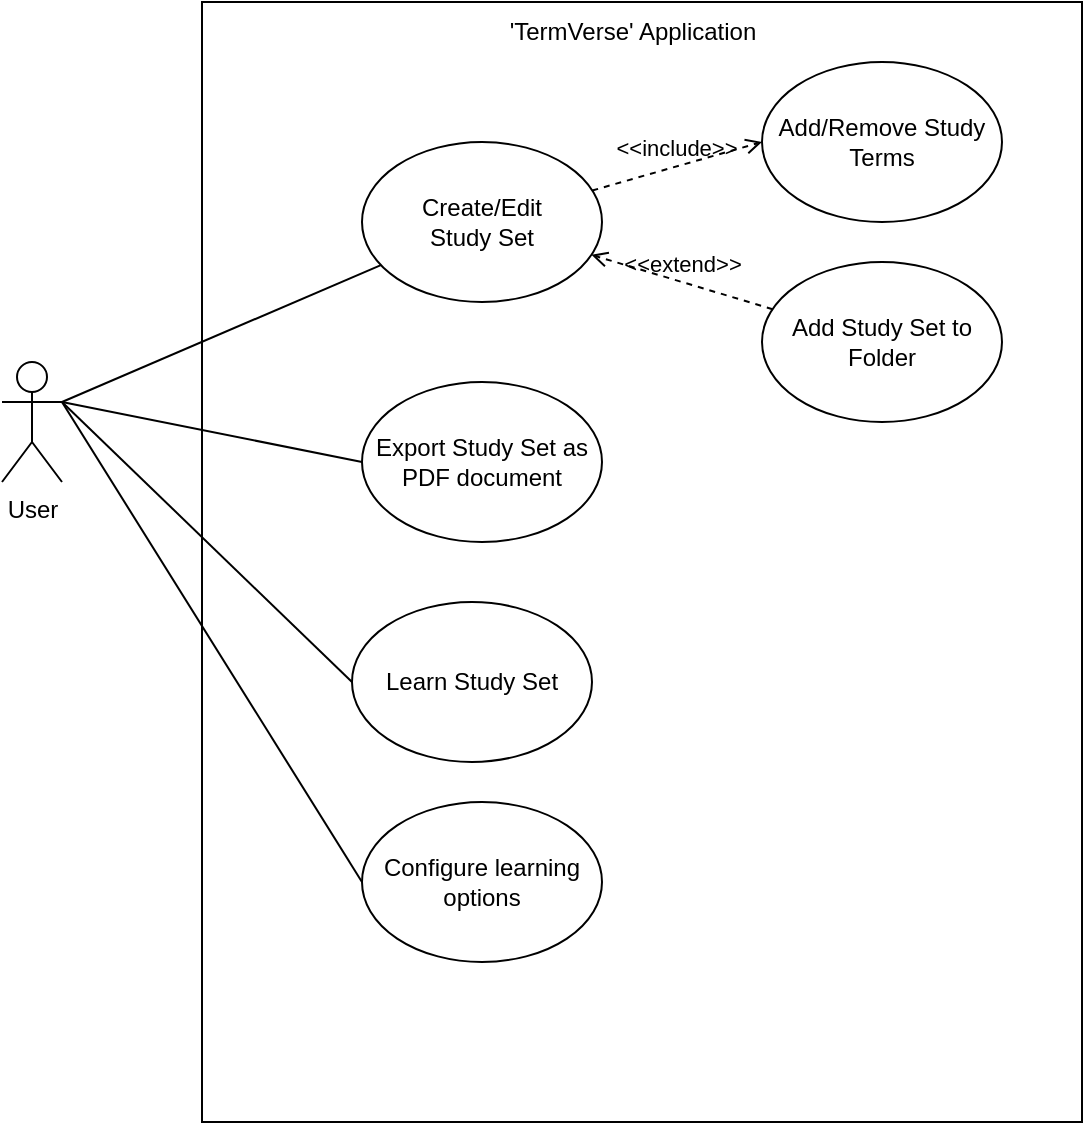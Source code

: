 <mxfile version="20.8.10" type="device" pages="2"><diagram id="_7ExBb34plOiG3IIrNye" name="Use-Case diagram"><mxGraphModel dx="1036" dy="606" grid="1" gridSize="10" guides="1" tooltips="1" connect="1" arrows="1" fold="1" page="1" pageScale="1" pageWidth="827" pageHeight="1169" math="0" shadow="0"><root><mxCell id="0"/><mxCell id="1" parent="0"/><mxCell id="Q-NhTFOsXR_T3NWYHw2U-1" value="User" style="shape=umlActor;verticalLabelPosition=bottom;verticalAlign=top;html=1;" parent="1" vertex="1"><mxGeometry x="170" y="290" width="30" height="60" as="geometry"/></mxCell><mxCell id="Q-NhTFOsXR_T3NWYHw2U-2" value="" style="whiteSpace=wrap;html=1;resizable=1;" parent="1" vertex="1"><mxGeometry x="270" y="110" width="440" height="560" as="geometry"/></mxCell><mxCell id="Q-NhTFOsXR_T3NWYHw2U-3" value="'TermVerse' Application" style="text;html=1;align=center;verticalAlign=middle;resizable=0;points=[];autosize=1;strokeColor=none;fillColor=none;" parent="1" vertex="1"><mxGeometry x="410" y="110" width="150" height="30" as="geometry"/></mxCell><mxCell id="Q-NhTFOsXR_T3NWYHw2U-9" value="Create/Edit&lt;br&gt;Study Set" style="ellipse;whiteSpace=wrap;html=1;" parent="1" vertex="1"><mxGeometry x="350" y="180" width="120" height="80" as="geometry"/></mxCell><mxCell id="Q-NhTFOsXR_T3NWYHw2U-10" value="Learn Study Set" style="ellipse;whiteSpace=wrap;html=1;" parent="1" vertex="1"><mxGeometry x="345" y="410" width="120" height="80" as="geometry"/></mxCell><mxCell id="Q-NhTFOsXR_T3NWYHw2U-11" value="Export Study Set as PDF document" style="ellipse;whiteSpace=wrap;html=1;" parent="1" vertex="1"><mxGeometry x="350" y="300" width="120" height="80" as="geometry"/></mxCell><mxCell id="Q-NhTFOsXR_T3NWYHw2U-12" value="Configure learning &lt;br&gt;options" style="ellipse;whiteSpace=wrap;html=1;" parent="1" vertex="1"><mxGeometry x="350" y="510" width="120" height="80" as="geometry"/></mxCell><mxCell id="Q-NhTFOsXR_T3NWYHw2U-13" value="" style="edgeStyle=none;orthogonalLoop=1;jettySize=auto;html=1;rounded=0;endArrow=none;endFill=0;exitX=1;exitY=0.333;exitDx=0;exitDy=0;exitPerimeter=0;" parent="1" source="Q-NhTFOsXR_T3NWYHw2U-1" target="Q-NhTFOsXR_T3NWYHw2U-9" edge="1"><mxGeometry width="100" relative="1" as="geometry"><mxPoint x="110" y="230" as="sourcePoint"/><mxPoint x="210" y="230" as="targetPoint"/><Array as="points"/></mxGeometry></mxCell><mxCell id="Q-NhTFOsXR_T3NWYHw2U-14" value="" style="edgeStyle=none;orthogonalLoop=1;jettySize=auto;html=1;rounded=0;endArrow=none;endFill=0;entryX=0;entryY=0.5;entryDx=0;entryDy=0;exitX=1;exitY=0.333;exitDx=0;exitDy=0;exitPerimeter=0;" parent="1" source="Q-NhTFOsXR_T3NWYHw2U-1" target="Q-NhTFOsXR_T3NWYHw2U-11" edge="1"><mxGeometry width="100" relative="1" as="geometry"><mxPoint x="240" y="300" as="sourcePoint"/><mxPoint x="336.585" y="223.223" as="targetPoint"/><Array as="points"/></mxGeometry></mxCell><mxCell id="Q-NhTFOsXR_T3NWYHw2U-15" value="" style="edgeStyle=none;orthogonalLoop=1;jettySize=auto;html=1;rounded=0;endArrow=none;endFill=0;entryX=0;entryY=0.5;entryDx=0;entryDy=0;exitX=1;exitY=0.333;exitDx=0;exitDy=0;exitPerimeter=0;" parent="1" source="Q-NhTFOsXR_T3NWYHw2U-1" target="Q-NhTFOsXR_T3NWYHw2U-10" edge="1"><mxGeometry width="100" relative="1" as="geometry"><mxPoint x="250" y="310" as="sourcePoint"/><mxPoint x="310.0" y="300" as="targetPoint"/><Array as="points"/></mxGeometry></mxCell><mxCell id="Q-NhTFOsXR_T3NWYHw2U-16" value="" style="edgeStyle=none;orthogonalLoop=1;jettySize=auto;html=1;rounded=0;endArrow=none;endFill=0;entryX=0;entryY=0.5;entryDx=0;entryDy=0;exitX=1;exitY=0.333;exitDx=0;exitDy=0;exitPerimeter=0;" parent="1" source="Q-NhTFOsXR_T3NWYHw2U-1" target="Q-NhTFOsXR_T3NWYHw2U-12" edge="1"><mxGeometry width="100" relative="1" as="geometry"><mxPoint x="240" y="300" as="sourcePoint"/><mxPoint x="220" y="490" as="targetPoint"/><Array as="points"/></mxGeometry></mxCell><mxCell id="Q-NhTFOsXR_T3NWYHw2U-17" value="Add/Remove Study Terms" style="ellipse;whiteSpace=wrap;html=1;" parent="1" vertex="1"><mxGeometry x="550" y="140" width="120" height="80" as="geometry"/></mxCell><mxCell id="Q-NhTFOsXR_T3NWYHw2U-18" value="&amp;lt;&amp;lt;include&amp;gt;&amp;gt;" style="html=1;verticalAlign=bottom;labelBackgroundColor=none;endArrow=open;endFill=0;dashed=1;rounded=0;entryX=0;entryY=0.5;entryDx=0;entryDy=0;" parent="1" source="Q-NhTFOsXR_T3NWYHw2U-9" target="Q-NhTFOsXR_T3NWYHw2U-17" edge="1"><mxGeometry width="160" relative="1" as="geometry"><mxPoint x="480" y="200" as="sourcePoint"/><mxPoint x="640" y="200" as="targetPoint"/></mxGeometry></mxCell><mxCell id="Q-NhTFOsXR_T3NWYHw2U-20" value="Add Study Set to Folder" style="ellipse;whiteSpace=wrap;html=1;" parent="1" vertex="1"><mxGeometry x="550" y="240" width="120" height="80" as="geometry"/></mxCell><mxCell id="Q-NhTFOsXR_T3NWYHw2U-22" value="&amp;lt;&amp;lt;extend&amp;gt;&amp;gt;" style="html=1;verticalAlign=bottom;labelBackgroundColor=none;endArrow=open;endFill=0;dashed=1;rounded=0;" parent="1" source="Q-NhTFOsXR_T3NWYHw2U-20" target="Q-NhTFOsXR_T3NWYHw2U-9" edge="1"><mxGeometry width="160" relative="1" as="geometry"><mxPoint x="490" y="330" as="sourcePoint"/><mxPoint x="650" y="330" as="targetPoint"/></mxGeometry></mxCell></root></mxGraphModel></diagram><diagram id="Qlw48rkhaii1qnSYlbUo" name="Сторінка-2"><mxGraphModel dx="1259" dy="701" grid="1" gridSize="10" guides="1" tooltips="1" connect="1" arrows="1" fold="1" page="1" pageScale="1" pageWidth="827" pageHeight="1169" math="0" shadow="0"><root><mxCell id="0"/><mxCell id="1" parent="0"/></root></mxGraphModel></diagram></mxfile>